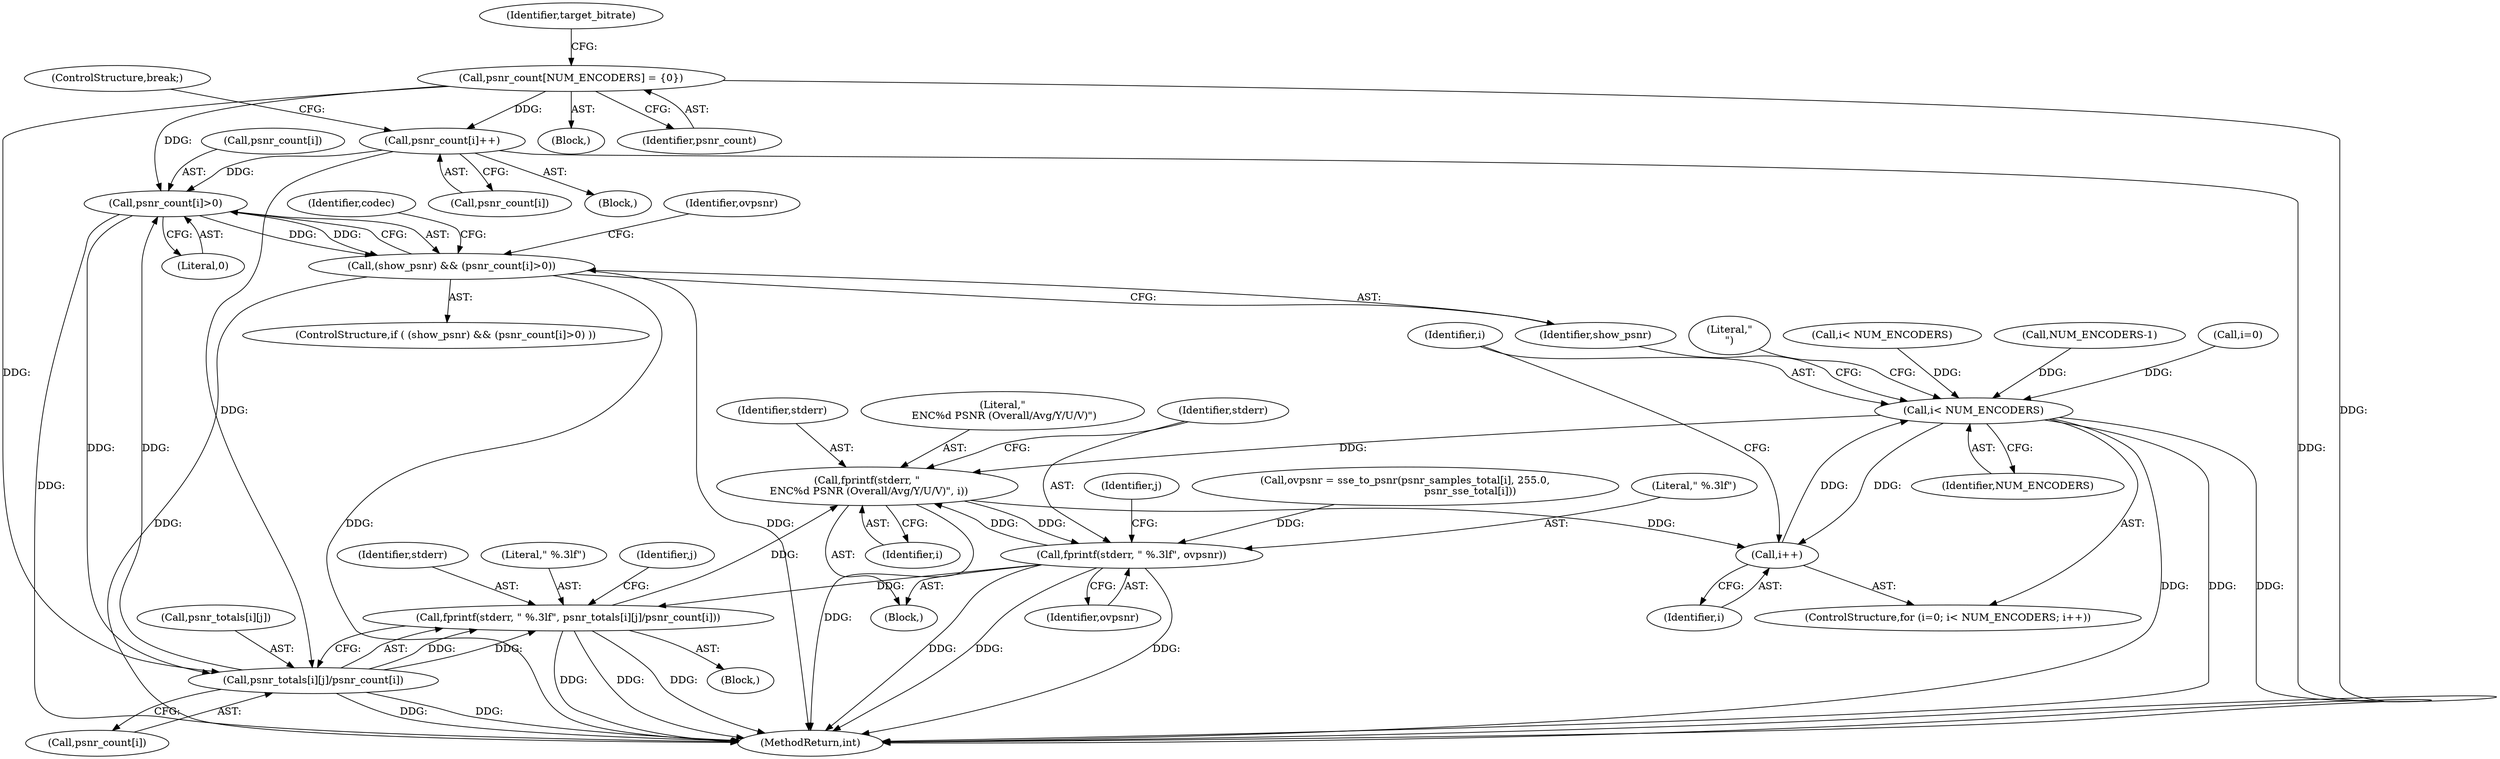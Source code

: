 digraph "0_Android_5a9753fca56f0eeb9f61e342b2fccffc364f9426_22@array" {
"1001140" [label="(Call,psnr_count[i]++)"];
"1000172" [label="(Call,psnr_count[NUM_ENCODERS] = {0})"];
"1001198" [label="(Call,psnr_count[i]>0)"];
"1001196" [label="(Call,(show_psnr) && (psnr_count[i]>0))"];
"1001237" [label="(Call,psnr_totals[i][j]/psnr_count[i])"];
"1001234" [label="(Call,fprintf(stderr, \" %.3lf\", psnr_totals[i][j]/psnr_count[i]))"];
"1001216" [label="(Call,fprintf(stderr, \"\n ENC%d PSNR (Overall/Avg/Y/U/V)\", i))"];
"1001192" [label="(Call,i++)"];
"1001189" [label="(Call,i< NUM_ENCODERS)"];
"1001220" [label="(Call,fprintf(stderr, \" %.3lf\", ovpsnr))"];
"1001237" [label="(Call,psnr_totals[i][j]/psnr_count[i])"];
"1001144" [label="(ControlStructure,break;)"];
"1001235" [label="(Identifier,stderr)"];
"1001234" [label="(Call,fprintf(stderr, \" %.3lf\", psnr_totals[i][j]/psnr_count[i]))"];
"1001202" [label="(Literal,0)"];
"1001236" [label="(Literal,\" %.3lf\")"];
"1001238" [label="(Call,psnr_totals[i][j])"];
"1001221" [label="(Identifier,stderr)"];
"1001226" [label="(Identifier,j)"];
"1001206" [label="(Call,ovpsnr = sse_to_psnr(psnr_samples_total[i], 255.0,\n                                        psnr_sse_total[i]))"];
"1001141" [label="(Call,psnr_count[i])"];
"1001199" [label="(Call,psnr_count[i])"];
"1001207" [label="(Identifier,ovpsnr)"];
"1001217" [label="(Identifier,stderr)"];
"1001190" [label="(Identifier,i)"];
"1001192" [label="(Call,i++)"];
"1001203" [label="(Block,)"];
"1000135" [label="(Block,)"];
"1001195" [label="(ControlStructure,if ( (show_psnr) && (psnr_count[i]>0) ))"];
"1001098" [label="(Block,)"];
"1001296" [label="(MethodReturn,int)"];
"1001233" [label="(Block,)"];
"1001222" [label="(Literal,\" %.3lf\")"];
"1001186" [label="(Call,i=0)"];
"1000173" [label="(Identifier,psnr_count)"];
"1001191" [label="(Identifier,NUM_ENCODERS)"];
"1001185" [label="(ControlStructure,for (i=0; i< NUM_ENCODERS; i++))"];
"1001140" [label="(Call,psnr_count[i]++)"];
"1001189" [label="(Call,i< NUM_ENCODERS)"];
"1001193" [label="(Identifier,i)"];
"1001198" [label="(Call,psnr_count[i]>0)"];
"1001243" [label="(Call,psnr_count[i])"];
"1000176" [label="(Identifier,target_bitrate)"];
"1001232" [label="(Identifier,j)"];
"1001293" [label="(Literal,\"\n\")"];
"1001196" [label="(Call,(show_psnr) && (psnr_count[i]>0))"];
"1001218" [label="(Literal,\"\n ENC%d PSNR (Overall/Avg/Y/U/V)\")"];
"1001250" [label="(Identifier,codec)"];
"1001216" [label="(Call,fprintf(stderr, \"\n ENC%d PSNR (Overall/Avg/Y/U/V)\", i))"];
"1001197" [label="(Identifier,show_psnr)"];
"1000817" [label="(Call,i< NUM_ENCODERS)"];
"1001024" [label="(Call,NUM_ENCODERS-1)"];
"1001219" [label="(Identifier,i)"];
"1001223" [label="(Identifier,ovpsnr)"];
"1001220" [label="(Call,fprintf(stderr, \" %.3lf\", ovpsnr))"];
"1000172" [label="(Call,psnr_count[NUM_ENCODERS] = {0})"];
"1001140" -> "1001098"  [label="AST: "];
"1001140" -> "1001141"  [label="CFG: "];
"1001141" -> "1001140"  [label="AST: "];
"1001144" -> "1001140"  [label="CFG: "];
"1001140" -> "1001296"  [label="DDG: "];
"1000172" -> "1001140"  [label="DDG: "];
"1001140" -> "1001198"  [label="DDG: "];
"1001140" -> "1001237"  [label="DDG: "];
"1000172" -> "1000135"  [label="AST: "];
"1000172" -> "1000173"  [label="CFG: "];
"1000173" -> "1000172"  [label="AST: "];
"1000176" -> "1000172"  [label="CFG: "];
"1000172" -> "1001296"  [label="DDG: "];
"1000172" -> "1001198"  [label="DDG: "];
"1000172" -> "1001237"  [label="DDG: "];
"1001198" -> "1001196"  [label="AST: "];
"1001198" -> "1001202"  [label="CFG: "];
"1001199" -> "1001198"  [label="AST: "];
"1001202" -> "1001198"  [label="AST: "];
"1001196" -> "1001198"  [label="CFG: "];
"1001198" -> "1001296"  [label="DDG: "];
"1001198" -> "1001196"  [label="DDG: "];
"1001198" -> "1001196"  [label="DDG: "];
"1001237" -> "1001198"  [label="DDG: "];
"1001198" -> "1001237"  [label="DDG: "];
"1001196" -> "1001195"  [label="AST: "];
"1001196" -> "1001197"  [label="CFG: "];
"1001197" -> "1001196"  [label="AST: "];
"1001207" -> "1001196"  [label="CFG: "];
"1001250" -> "1001196"  [label="CFG: "];
"1001196" -> "1001296"  [label="DDG: "];
"1001196" -> "1001296"  [label="DDG: "];
"1001196" -> "1001296"  [label="DDG: "];
"1001237" -> "1001234"  [label="AST: "];
"1001237" -> "1001243"  [label="CFG: "];
"1001238" -> "1001237"  [label="AST: "];
"1001243" -> "1001237"  [label="AST: "];
"1001234" -> "1001237"  [label="CFG: "];
"1001237" -> "1001296"  [label="DDG: "];
"1001237" -> "1001296"  [label="DDG: "];
"1001237" -> "1001234"  [label="DDG: "];
"1001237" -> "1001234"  [label="DDG: "];
"1001234" -> "1001233"  [label="AST: "];
"1001235" -> "1001234"  [label="AST: "];
"1001236" -> "1001234"  [label="AST: "];
"1001232" -> "1001234"  [label="CFG: "];
"1001234" -> "1001296"  [label="DDG: "];
"1001234" -> "1001296"  [label="DDG: "];
"1001234" -> "1001296"  [label="DDG: "];
"1001234" -> "1001216"  [label="DDG: "];
"1001220" -> "1001234"  [label="DDG: "];
"1001216" -> "1001203"  [label="AST: "];
"1001216" -> "1001219"  [label="CFG: "];
"1001217" -> "1001216"  [label="AST: "];
"1001218" -> "1001216"  [label="AST: "];
"1001219" -> "1001216"  [label="AST: "];
"1001221" -> "1001216"  [label="CFG: "];
"1001216" -> "1001296"  [label="DDG: "];
"1001216" -> "1001192"  [label="DDG: "];
"1001220" -> "1001216"  [label="DDG: "];
"1001189" -> "1001216"  [label="DDG: "];
"1001216" -> "1001220"  [label="DDG: "];
"1001192" -> "1001185"  [label="AST: "];
"1001192" -> "1001193"  [label="CFG: "];
"1001193" -> "1001192"  [label="AST: "];
"1001190" -> "1001192"  [label="CFG: "];
"1001192" -> "1001189"  [label="DDG: "];
"1001189" -> "1001192"  [label="DDG: "];
"1001189" -> "1001185"  [label="AST: "];
"1001189" -> "1001191"  [label="CFG: "];
"1001190" -> "1001189"  [label="AST: "];
"1001191" -> "1001189"  [label="AST: "];
"1001197" -> "1001189"  [label="CFG: "];
"1001293" -> "1001189"  [label="CFG: "];
"1001189" -> "1001296"  [label="DDG: "];
"1001189" -> "1001296"  [label="DDG: "];
"1001189" -> "1001296"  [label="DDG: "];
"1001186" -> "1001189"  [label="DDG: "];
"1000817" -> "1001189"  [label="DDG: "];
"1001024" -> "1001189"  [label="DDG: "];
"1001220" -> "1001203"  [label="AST: "];
"1001220" -> "1001223"  [label="CFG: "];
"1001221" -> "1001220"  [label="AST: "];
"1001222" -> "1001220"  [label="AST: "];
"1001223" -> "1001220"  [label="AST: "];
"1001226" -> "1001220"  [label="CFG: "];
"1001220" -> "1001296"  [label="DDG: "];
"1001220" -> "1001296"  [label="DDG: "];
"1001220" -> "1001296"  [label="DDG: "];
"1001206" -> "1001220"  [label="DDG: "];
}
